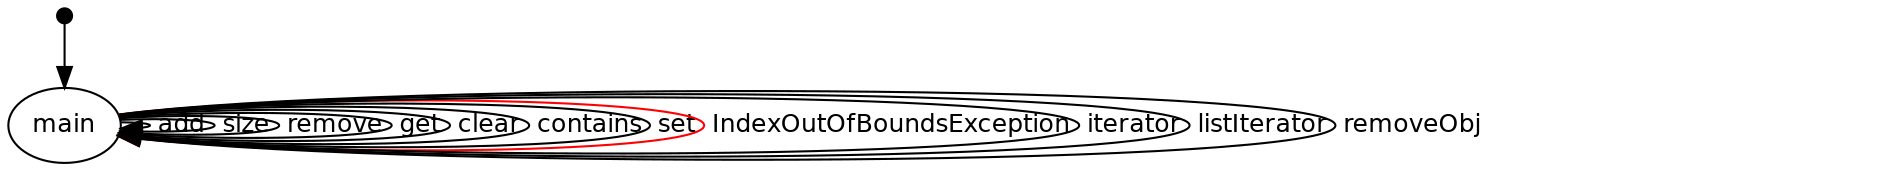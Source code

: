 digraph model {
  graph [ rankdir = "TB", ranksep="0.4", nodesep="0.2" ];
  node [ fontname = "Helvetica", fontsize="12.0", margin="0.07" ];
  edge [ fontname = "Helvetica", fontsize="12.0", margin="0.05" ];
  "" [ shape = "point", height="0.1" ];
  "" -> main
  main	-> main [ label = " add " ];
  main	-> main [ label = " size " ];
  main	-> main [ label = " remove " ];
  main	-> main [ label = " get " ];
  main	-> main [ label = " clear " ];
  main	-> main [ label = " contains " ];
  main	-> main [ label = " set " ];
  main	-> main [ label = " IndexOutOfBoundsException " color = "red" ];
  main	-> main [ label = " iterator " ];
  main	-> main [ label = " listIterator " ];
  main	-> main [ label = " removeObj " ];
}
